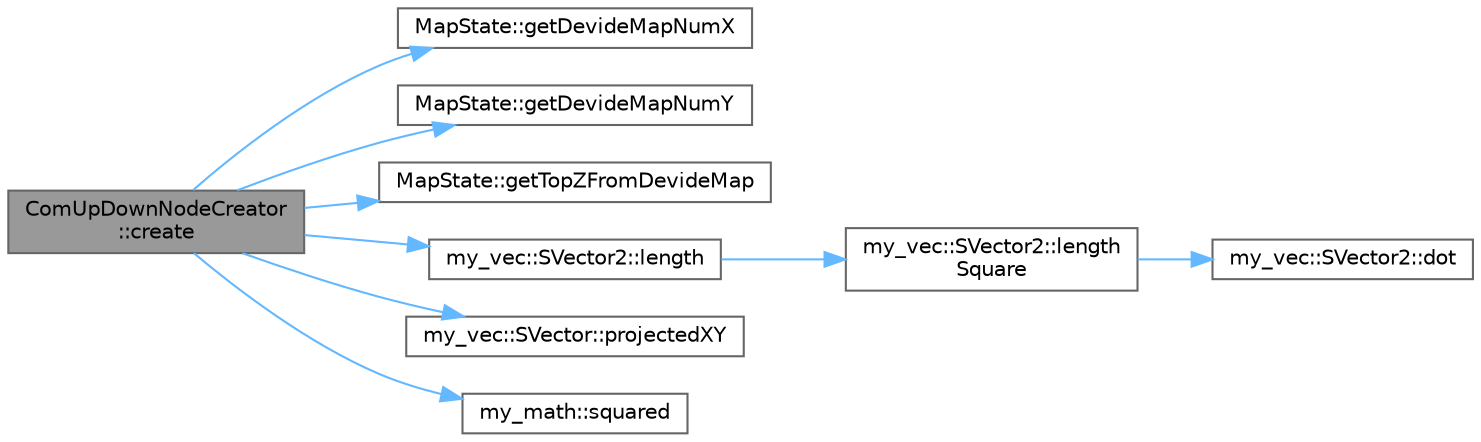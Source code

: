 digraph "ComUpDownNodeCreator::create"
{
 // LATEX_PDF_SIZE
  bgcolor="transparent";
  edge [fontname=Helvetica,fontsize=10,labelfontname=Helvetica,labelfontsize=10];
  node [fontname=Helvetica,fontsize=10,shape=box,height=0.2,width=0.4];
  rankdir="LR";
  Node1 [id="Node000001",label="ComUpDownNodeCreator\l::create",height=0.2,width=0.4,color="gray40", fillcolor="grey60", style="filled", fontcolor="black",tooltip="重心を平行移動したノードを生成する"];
  Node1 -> Node2 [id="edge1_Node000001_Node000002",color="steelblue1",style="solid",tooltip=" "];
  Node2 [id="Node000002",label="MapState::getDevideMapNumX",height=0.2,width=0.4,color="grey40", fillcolor="white", style="filled",URL="$class_map_state.html#aa774afefe0a0cbf9a7bf2f8633ea65a6",tooltip="グローバルのx座標の値から，m_devide_mapのどこをさしているか計算して返す．   範囲外の値を指定した場合は，0またはマップの端の座標を返す．"];
  Node1 -> Node3 [id="edge2_Node000001_Node000003",color="steelblue1",style="solid",tooltip=" "];
  Node3 [id="Node000003",label="MapState::getDevideMapNumY",height=0.2,width=0.4,color="grey40", fillcolor="white", style="filled",URL="$class_map_state.html#af032d022391628b0bcc6185ad02938aa",tooltip="グローバルのy座標の値から，m_devide_mapのどこをさしているか計算して返す．   範囲外の値を指定した場合は，0またはマップの端の座標を返す．"];
  Node1 -> Node4 [id="edge3_Node000001_Node000004",color="steelblue1",style="solid",tooltip=" "];
  Node4 [id="Node000004",label="MapState::getTopZFromDevideMap",height=0.2,width=0.4,color="grey40", fillcolor="white", style="filled",URL="$class_map_state.html#a349a0161d371fcd804f46b695b2bdd26",tooltip="長方形状に切り分けられたマップから，最も高いZ座標を返す．"];
  Node1 -> Node5 [id="edge4_Node000001_Node000005",color="steelblue1",style="solid",tooltip=" "];
  Node5 [id="Node000005",label="my_vec::SVector2::length",height=0.2,width=0.4,color="grey40", fillcolor="white", style="filled",URL="$structmy__vec_1_1_s_vector2.html#a342ca71e3c0a99bef64622697c510560",tooltip="このベクトルの長さを返す"];
  Node5 -> Node6 [id="edge5_Node000005_Node000006",color="steelblue1",style="solid",tooltip=" "];
  Node6 [id="Node000006",label="my_vec::SVector2::length\lSquare",height=0.2,width=0.4,color="grey40", fillcolor="white", style="filled",URL="$structmy__vec_1_1_s_vector2.html#a7fa50793aa9b2afa33a1a331169a56e3",tooltip="このベクトルの長さの2乗を返す"];
  Node6 -> Node7 [id="edge6_Node000006_Node000007",color="steelblue1",style="solid",tooltip=" "];
  Node7 [id="Node000007",label="my_vec::SVector2::dot",height=0.2,width=0.4,color="grey40", fillcolor="white", style="filled",URL="$structmy__vec_1_1_s_vector2.html#a5f60b944922624d5eda770ed4b9912b8",tooltip="このベクトルとotherの内積を返す"];
  Node1 -> Node8 [id="edge7_Node000001_Node000008",color="steelblue1",style="solid",tooltip=" "];
  Node8 [id="Node000008",label="my_vec::SVector::projectedXY",height=0.2,width=0.4,color="grey40", fillcolor="white", style="filled",URL="$structmy__vec_1_1_s_vector.html#ada5408a85d72fdbf6ae0f5f6d42862f7",tooltip="XY平面に射影したベクトルを返す．"];
  Node1 -> Node9 [id="edge8_Node000001_Node000009",color="steelblue1",style="solid",tooltip=" "];
  Node9 [id="Node000009",label="my_math::squared",height=0.2,width=0.4,color="grey40", fillcolor="white", style="filled",URL="$namespacemy__math.html#aacc8f27ccee67f8dd99906b16d707769",tooltip="2乗した値を返す関数．"];
}
